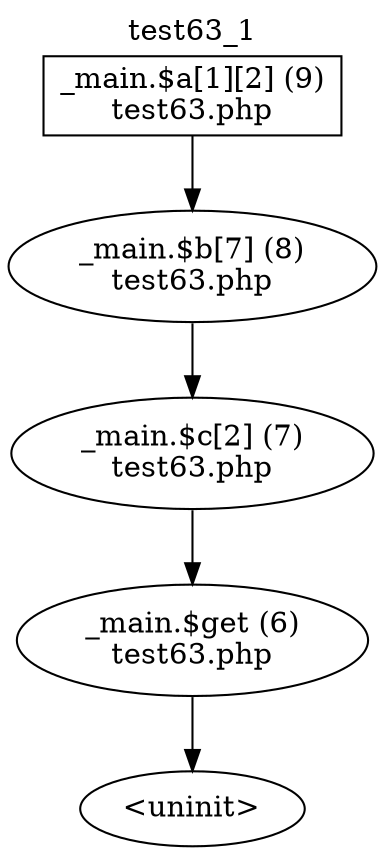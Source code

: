 digraph cfg {
  label="test63_1";
  labelloc=t;
  n1 [shape=box, label="_main.$a[1][2] (9)\ntest63.php"];
  n2 [shape=ellipse, label="_main.$b[7] (8)\ntest63.php"];
  n3 [shape=ellipse, label="_main.$c[2] (7)\ntest63.php"];
  n4 [shape=ellipse, label="_main.$get (6)\ntest63.php"];
  n5 [shape=ellipse, label="<uninit>"];
  n1 -> n2;
  n2 -> n3;
  n3 -> n4;
  n4 -> n5;
}
